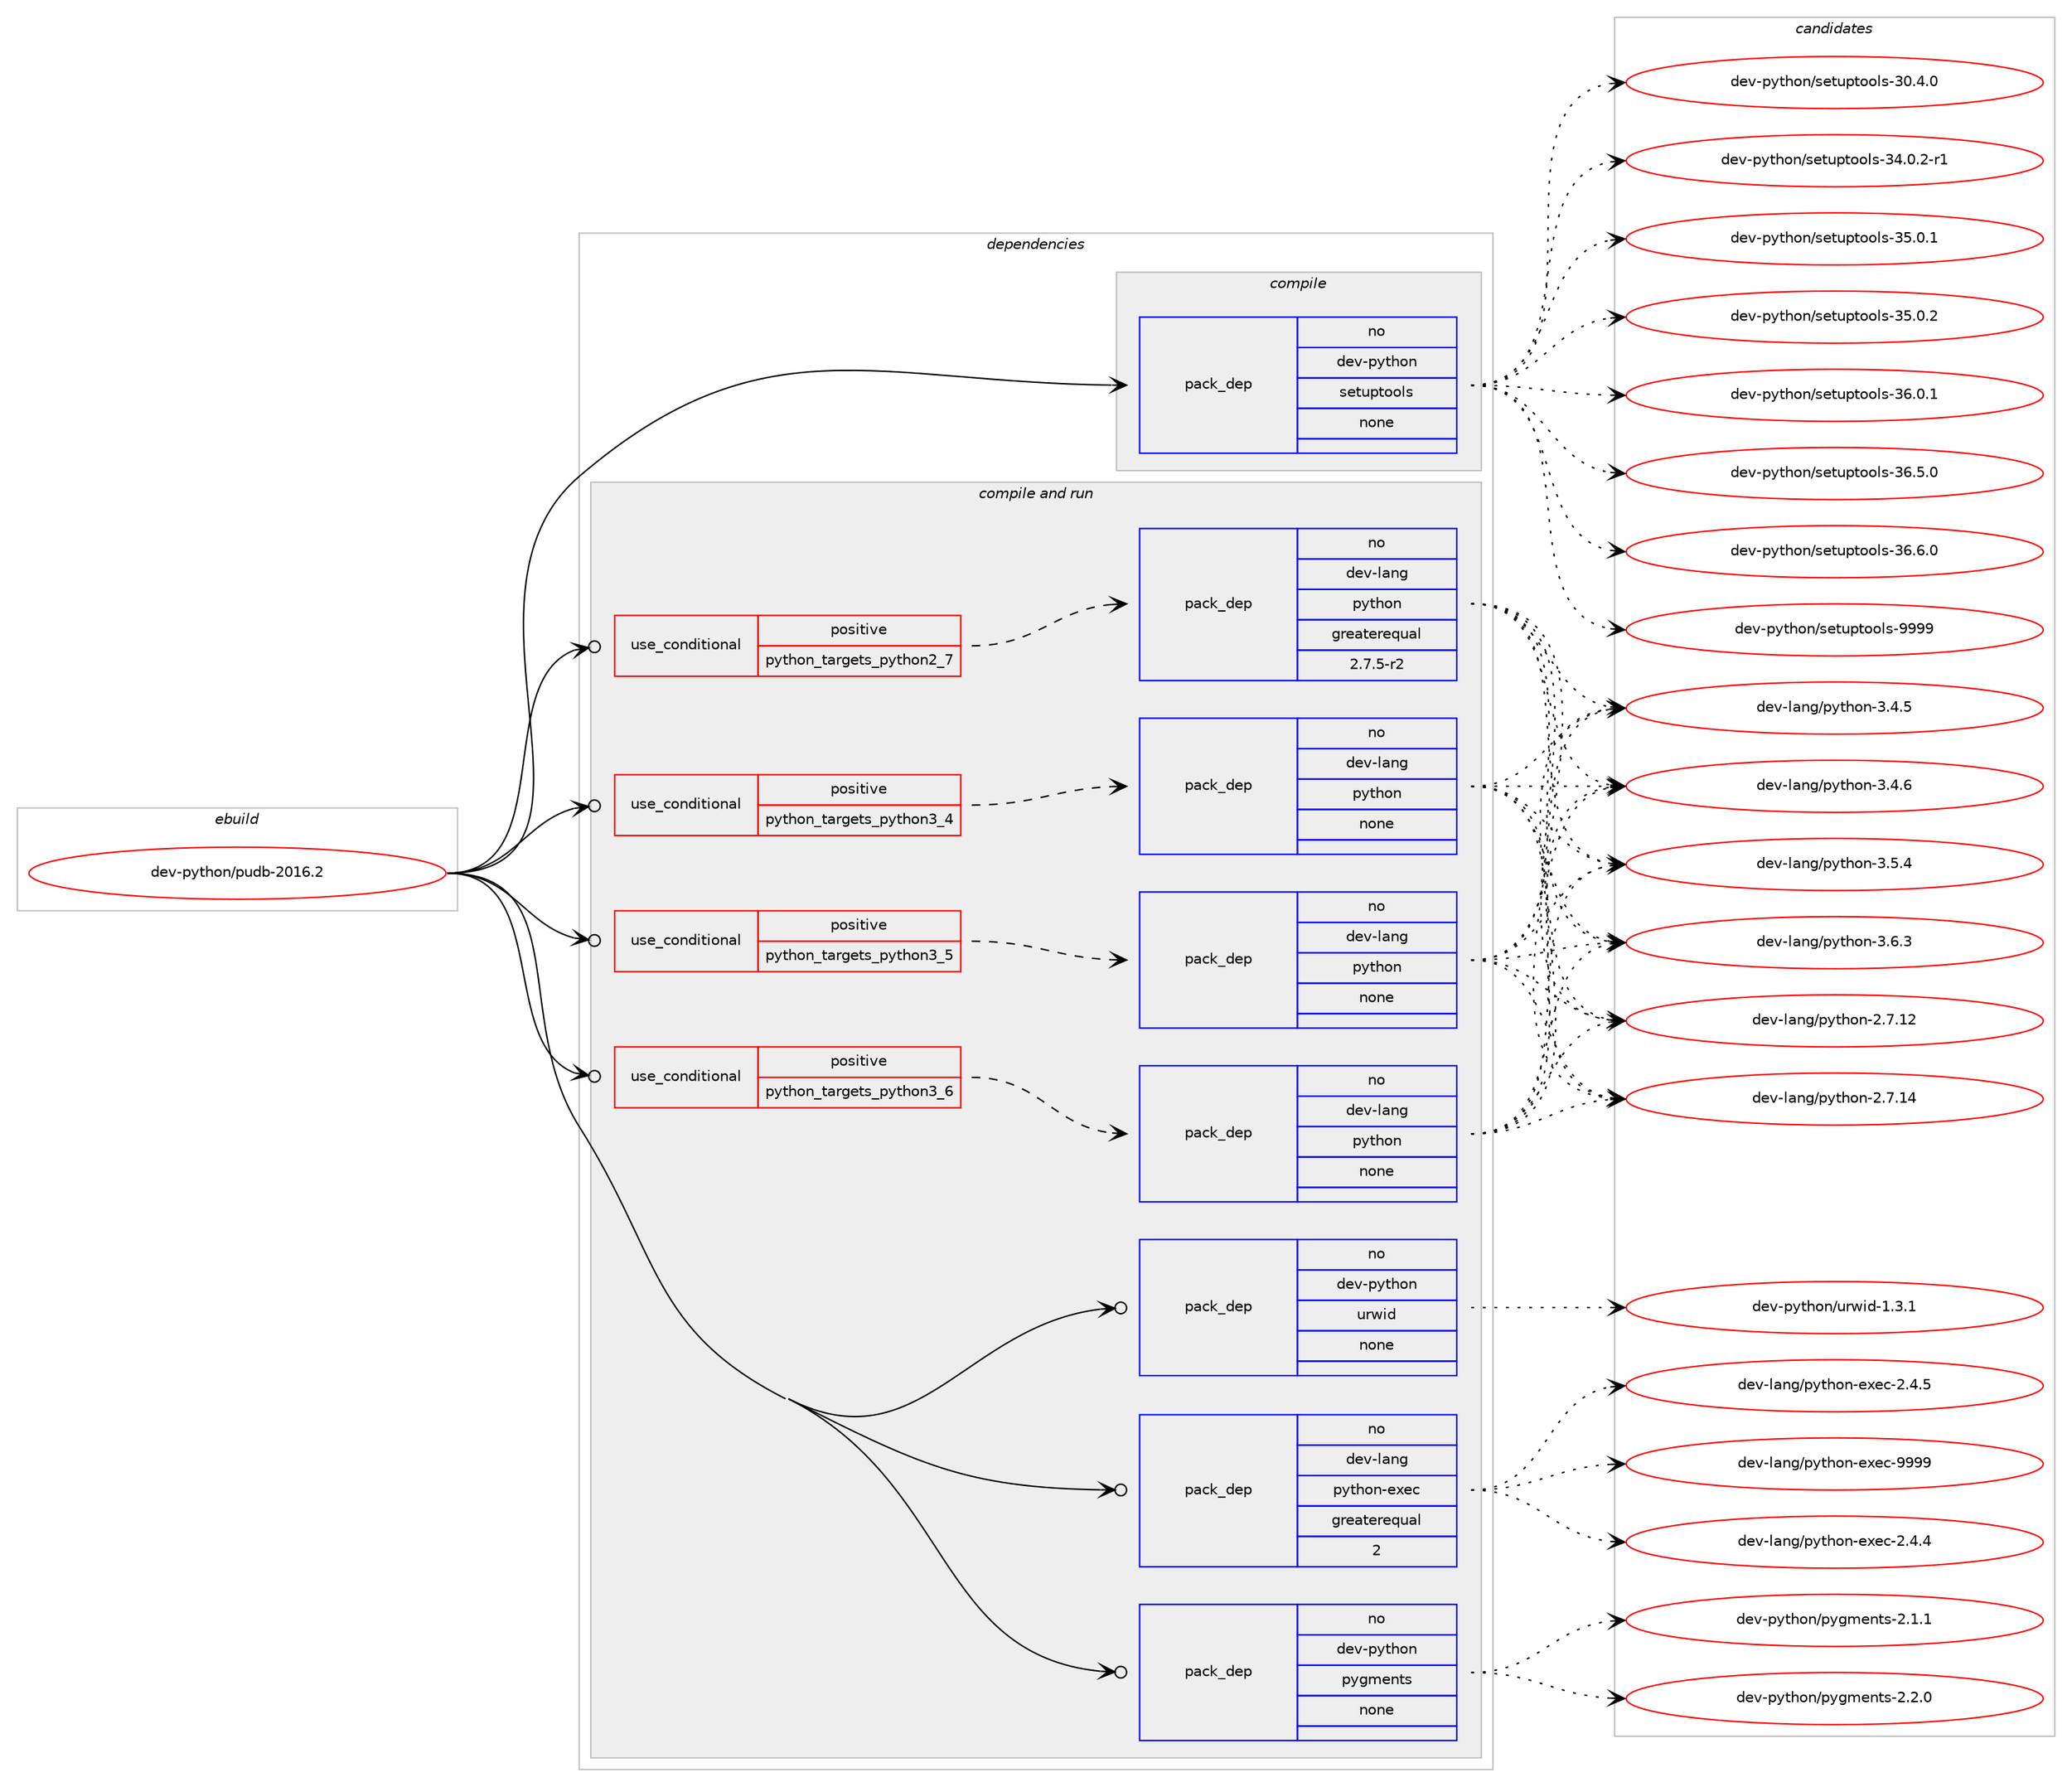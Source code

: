digraph prolog {

# *************
# Graph options
# *************

newrank=true;
concentrate=true;
compound=true;
graph [rankdir=LR,fontname=Helvetica,fontsize=10,ranksep=1.5];#, ranksep=2.5, nodesep=0.2];
edge  [arrowhead=vee];
node  [fontname=Helvetica,fontsize=10];

# **********
# The ebuild
# **********

subgraph cluster_leftcol {
color=gray;
rank=same;
label=<<i>ebuild</i>>;
id [label="dev-python/pudb-2016.2", color=red, width=4, href="../dev-python/pudb-2016.2.svg"];
}

# ****************
# The dependencies
# ****************

subgraph cluster_midcol {
color=gray;
label=<<i>dependencies</i>>;
subgraph cluster_compile {
fillcolor="#eeeeee";
style=filled;
label=<<i>compile</i>>;
subgraph pack132676 {
dependency174281 [label=<<TABLE BORDER="0" CELLBORDER="1" CELLSPACING="0" CELLPADDING="4" WIDTH="220"><TR><TD ROWSPAN="6" CELLPADDING="30">pack_dep</TD></TR><TR><TD WIDTH="110">no</TD></TR><TR><TD>dev-python</TD></TR><TR><TD>setuptools</TD></TR><TR><TD>none</TD></TR><TR><TD></TD></TR></TABLE>>, shape=none, color=blue];
}
id:e -> dependency174281:w [weight=20,style="solid",arrowhead="vee"];
}
subgraph cluster_compileandrun {
fillcolor="#eeeeee";
style=filled;
label=<<i>compile and run</i>>;
subgraph cond37696 {
dependency174282 [label=<<TABLE BORDER="0" CELLBORDER="1" CELLSPACING="0" CELLPADDING="4"><TR><TD ROWSPAN="3" CELLPADDING="10">use_conditional</TD></TR><TR><TD>positive</TD></TR><TR><TD>python_targets_python2_7</TD></TR></TABLE>>, shape=none, color=red];
subgraph pack132677 {
dependency174283 [label=<<TABLE BORDER="0" CELLBORDER="1" CELLSPACING="0" CELLPADDING="4" WIDTH="220"><TR><TD ROWSPAN="6" CELLPADDING="30">pack_dep</TD></TR><TR><TD WIDTH="110">no</TD></TR><TR><TD>dev-lang</TD></TR><TR><TD>python</TD></TR><TR><TD>greaterequal</TD></TR><TR><TD>2.7.5-r2</TD></TR></TABLE>>, shape=none, color=blue];
}
dependency174282:e -> dependency174283:w [weight=20,style="dashed",arrowhead="vee"];
}
id:e -> dependency174282:w [weight=20,style="solid",arrowhead="odotvee"];
subgraph cond37697 {
dependency174284 [label=<<TABLE BORDER="0" CELLBORDER="1" CELLSPACING="0" CELLPADDING="4"><TR><TD ROWSPAN="3" CELLPADDING="10">use_conditional</TD></TR><TR><TD>positive</TD></TR><TR><TD>python_targets_python3_4</TD></TR></TABLE>>, shape=none, color=red];
subgraph pack132678 {
dependency174285 [label=<<TABLE BORDER="0" CELLBORDER="1" CELLSPACING="0" CELLPADDING="4" WIDTH="220"><TR><TD ROWSPAN="6" CELLPADDING="30">pack_dep</TD></TR><TR><TD WIDTH="110">no</TD></TR><TR><TD>dev-lang</TD></TR><TR><TD>python</TD></TR><TR><TD>none</TD></TR><TR><TD></TD></TR></TABLE>>, shape=none, color=blue];
}
dependency174284:e -> dependency174285:w [weight=20,style="dashed",arrowhead="vee"];
}
id:e -> dependency174284:w [weight=20,style="solid",arrowhead="odotvee"];
subgraph cond37698 {
dependency174286 [label=<<TABLE BORDER="0" CELLBORDER="1" CELLSPACING="0" CELLPADDING="4"><TR><TD ROWSPAN="3" CELLPADDING="10">use_conditional</TD></TR><TR><TD>positive</TD></TR><TR><TD>python_targets_python3_5</TD></TR></TABLE>>, shape=none, color=red];
subgraph pack132679 {
dependency174287 [label=<<TABLE BORDER="0" CELLBORDER="1" CELLSPACING="0" CELLPADDING="4" WIDTH="220"><TR><TD ROWSPAN="6" CELLPADDING="30">pack_dep</TD></TR><TR><TD WIDTH="110">no</TD></TR><TR><TD>dev-lang</TD></TR><TR><TD>python</TD></TR><TR><TD>none</TD></TR><TR><TD></TD></TR></TABLE>>, shape=none, color=blue];
}
dependency174286:e -> dependency174287:w [weight=20,style="dashed",arrowhead="vee"];
}
id:e -> dependency174286:w [weight=20,style="solid",arrowhead="odotvee"];
subgraph cond37699 {
dependency174288 [label=<<TABLE BORDER="0" CELLBORDER="1" CELLSPACING="0" CELLPADDING="4"><TR><TD ROWSPAN="3" CELLPADDING="10">use_conditional</TD></TR><TR><TD>positive</TD></TR><TR><TD>python_targets_python3_6</TD></TR></TABLE>>, shape=none, color=red];
subgraph pack132680 {
dependency174289 [label=<<TABLE BORDER="0" CELLBORDER="1" CELLSPACING="0" CELLPADDING="4" WIDTH="220"><TR><TD ROWSPAN="6" CELLPADDING="30">pack_dep</TD></TR><TR><TD WIDTH="110">no</TD></TR><TR><TD>dev-lang</TD></TR><TR><TD>python</TD></TR><TR><TD>none</TD></TR><TR><TD></TD></TR></TABLE>>, shape=none, color=blue];
}
dependency174288:e -> dependency174289:w [weight=20,style="dashed",arrowhead="vee"];
}
id:e -> dependency174288:w [weight=20,style="solid",arrowhead="odotvee"];
subgraph pack132681 {
dependency174290 [label=<<TABLE BORDER="0" CELLBORDER="1" CELLSPACING="0" CELLPADDING="4" WIDTH="220"><TR><TD ROWSPAN="6" CELLPADDING="30">pack_dep</TD></TR><TR><TD WIDTH="110">no</TD></TR><TR><TD>dev-lang</TD></TR><TR><TD>python-exec</TD></TR><TR><TD>greaterequal</TD></TR><TR><TD>2</TD></TR></TABLE>>, shape=none, color=blue];
}
id:e -> dependency174290:w [weight=20,style="solid",arrowhead="odotvee"];
subgraph pack132682 {
dependency174291 [label=<<TABLE BORDER="0" CELLBORDER="1" CELLSPACING="0" CELLPADDING="4" WIDTH="220"><TR><TD ROWSPAN="6" CELLPADDING="30">pack_dep</TD></TR><TR><TD WIDTH="110">no</TD></TR><TR><TD>dev-python</TD></TR><TR><TD>pygments</TD></TR><TR><TD>none</TD></TR><TR><TD></TD></TR></TABLE>>, shape=none, color=blue];
}
id:e -> dependency174291:w [weight=20,style="solid",arrowhead="odotvee"];
subgraph pack132683 {
dependency174292 [label=<<TABLE BORDER="0" CELLBORDER="1" CELLSPACING="0" CELLPADDING="4" WIDTH="220"><TR><TD ROWSPAN="6" CELLPADDING="30">pack_dep</TD></TR><TR><TD WIDTH="110">no</TD></TR><TR><TD>dev-python</TD></TR><TR><TD>urwid</TD></TR><TR><TD>none</TD></TR><TR><TD></TD></TR></TABLE>>, shape=none, color=blue];
}
id:e -> dependency174292:w [weight=20,style="solid",arrowhead="odotvee"];
}
subgraph cluster_run {
fillcolor="#eeeeee";
style=filled;
label=<<i>run</i>>;
}
}

# **************
# The candidates
# **************

subgraph cluster_choices {
rank=same;
color=gray;
label=<<i>candidates</i>>;

subgraph choice132676 {
color=black;
nodesep=1;
choice100101118451121211161041111104711510111611711211611111110811545514846524648 [label="dev-python/setuptools-30.4.0", color=red, width=4,href="../dev-python/setuptools-30.4.0.svg"];
choice1001011184511212111610411111047115101116117112116111111108115455152464846504511449 [label="dev-python/setuptools-34.0.2-r1", color=red, width=4,href="../dev-python/setuptools-34.0.2-r1.svg"];
choice100101118451121211161041111104711510111611711211611111110811545515346484649 [label="dev-python/setuptools-35.0.1", color=red, width=4,href="../dev-python/setuptools-35.0.1.svg"];
choice100101118451121211161041111104711510111611711211611111110811545515346484650 [label="dev-python/setuptools-35.0.2", color=red, width=4,href="../dev-python/setuptools-35.0.2.svg"];
choice100101118451121211161041111104711510111611711211611111110811545515446484649 [label="dev-python/setuptools-36.0.1", color=red, width=4,href="../dev-python/setuptools-36.0.1.svg"];
choice100101118451121211161041111104711510111611711211611111110811545515446534648 [label="dev-python/setuptools-36.5.0", color=red, width=4,href="../dev-python/setuptools-36.5.0.svg"];
choice100101118451121211161041111104711510111611711211611111110811545515446544648 [label="dev-python/setuptools-36.6.0", color=red, width=4,href="../dev-python/setuptools-36.6.0.svg"];
choice10010111845112121116104111110471151011161171121161111111081154557575757 [label="dev-python/setuptools-9999", color=red, width=4,href="../dev-python/setuptools-9999.svg"];
dependency174281:e -> choice100101118451121211161041111104711510111611711211611111110811545514846524648:w [style=dotted,weight="100"];
dependency174281:e -> choice1001011184511212111610411111047115101116117112116111111108115455152464846504511449:w [style=dotted,weight="100"];
dependency174281:e -> choice100101118451121211161041111104711510111611711211611111110811545515346484649:w [style=dotted,weight="100"];
dependency174281:e -> choice100101118451121211161041111104711510111611711211611111110811545515346484650:w [style=dotted,weight="100"];
dependency174281:e -> choice100101118451121211161041111104711510111611711211611111110811545515446484649:w [style=dotted,weight="100"];
dependency174281:e -> choice100101118451121211161041111104711510111611711211611111110811545515446534648:w [style=dotted,weight="100"];
dependency174281:e -> choice100101118451121211161041111104711510111611711211611111110811545515446544648:w [style=dotted,weight="100"];
dependency174281:e -> choice10010111845112121116104111110471151011161171121161111111081154557575757:w [style=dotted,weight="100"];
}
subgraph choice132677 {
color=black;
nodesep=1;
choice10010111845108971101034711212111610411111045504655464950 [label="dev-lang/python-2.7.12", color=red, width=4,href="../dev-lang/python-2.7.12.svg"];
choice10010111845108971101034711212111610411111045504655464952 [label="dev-lang/python-2.7.14", color=red, width=4,href="../dev-lang/python-2.7.14.svg"];
choice100101118451089711010347112121116104111110455146524653 [label="dev-lang/python-3.4.5", color=red, width=4,href="../dev-lang/python-3.4.5.svg"];
choice100101118451089711010347112121116104111110455146524654 [label="dev-lang/python-3.4.6", color=red, width=4,href="../dev-lang/python-3.4.6.svg"];
choice100101118451089711010347112121116104111110455146534652 [label="dev-lang/python-3.5.4", color=red, width=4,href="../dev-lang/python-3.5.4.svg"];
choice100101118451089711010347112121116104111110455146544651 [label="dev-lang/python-3.6.3", color=red, width=4,href="../dev-lang/python-3.6.3.svg"];
dependency174283:e -> choice10010111845108971101034711212111610411111045504655464950:w [style=dotted,weight="100"];
dependency174283:e -> choice10010111845108971101034711212111610411111045504655464952:w [style=dotted,weight="100"];
dependency174283:e -> choice100101118451089711010347112121116104111110455146524653:w [style=dotted,weight="100"];
dependency174283:e -> choice100101118451089711010347112121116104111110455146524654:w [style=dotted,weight="100"];
dependency174283:e -> choice100101118451089711010347112121116104111110455146534652:w [style=dotted,weight="100"];
dependency174283:e -> choice100101118451089711010347112121116104111110455146544651:w [style=dotted,weight="100"];
}
subgraph choice132678 {
color=black;
nodesep=1;
choice10010111845108971101034711212111610411111045504655464950 [label="dev-lang/python-2.7.12", color=red, width=4,href="../dev-lang/python-2.7.12.svg"];
choice10010111845108971101034711212111610411111045504655464952 [label="dev-lang/python-2.7.14", color=red, width=4,href="../dev-lang/python-2.7.14.svg"];
choice100101118451089711010347112121116104111110455146524653 [label="dev-lang/python-3.4.5", color=red, width=4,href="../dev-lang/python-3.4.5.svg"];
choice100101118451089711010347112121116104111110455146524654 [label="dev-lang/python-3.4.6", color=red, width=4,href="../dev-lang/python-3.4.6.svg"];
choice100101118451089711010347112121116104111110455146534652 [label="dev-lang/python-3.5.4", color=red, width=4,href="../dev-lang/python-3.5.4.svg"];
choice100101118451089711010347112121116104111110455146544651 [label="dev-lang/python-3.6.3", color=red, width=4,href="../dev-lang/python-3.6.3.svg"];
dependency174285:e -> choice10010111845108971101034711212111610411111045504655464950:w [style=dotted,weight="100"];
dependency174285:e -> choice10010111845108971101034711212111610411111045504655464952:w [style=dotted,weight="100"];
dependency174285:e -> choice100101118451089711010347112121116104111110455146524653:w [style=dotted,weight="100"];
dependency174285:e -> choice100101118451089711010347112121116104111110455146524654:w [style=dotted,weight="100"];
dependency174285:e -> choice100101118451089711010347112121116104111110455146534652:w [style=dotted,weight="100"];
dependency174285:e -> choice100101118451089711010347112121116104111110455146544651:w [style=dotted,weight="100"];
}
subgraph choice132679 {
color=black;
nodesep=1;
choice10010111845108971101034711212111610411111045504655464950 [label="dev-lang/python-2.7.12", color=red, width=4,href="../dev-lang/python-2.7.12.svg"];
choice10010111845108971101034711212111610411111045504655464952 [label="dev-lang/python-2.7.14", color=red, width=4,href="../dev-lang/python-2.7.14.svg"];
choice100101118451089711010347112121116104111110455146524653 [label="dev-lang/python-3.4.5", color=red, width=4,href="../dev-lang/python-3.4.5.svg"];
choice100101118451089711010347112121116104111110455146524654 [label="dev-lang/python-3.4.6", color=red, width=4,href="../dev-lang/python-3.4.6.svg"];
choice100101118451089711010347112121116104111110455146534652 [label="dev-lang/python-3.5.4", color=red, width=4,href="../dev-lang/python-3.5.4.svg"];
choice100101118451089711010347112121116104111110455146544651 [label="dev-lang/python-3.6.3", color=red, width=4,href="../dev-lang/python-3.6.3.svg"];
dependency174287:e -> choice10010111845108971101034711212111610411111045504655464950:w [style=dotted,weight="100"];
dependency174287:e -> choice10010111845108971101034711212111610411111045504655464952:w [style=dotted,weight="100"];
dependency174287:e -> choice100101118451089711010347112121116104111110455146524653:w [style=dotted,weight="100"];
dependency174287:e -> choice100101118451089711010347112121116104111110455146524654:w [style=dotted,weight="100"];
dependency174287:e -> choice100101118451089711010347112121116104111110455146534652:w [style=dotted,weight="100"];
dependency174287:e -> choice100101118451089711010347112121116104111110455146544651:w [style=dotted,weight="100"];
}
subgraph choice132680 {
color=black;
nodesep=1;
choice10010111845108971101034711212111610411111045504655464950 [label="dev-lang/python-2.7.12", color=red, width=4,href="../dev-lang/python-2.7.12.svg"];
choice10010111845108971101034711212111610411111045504655464952 [label="dev-lang/python-2.7.14", color=red, width=4,href="../dev-lang/python-2.7.14.svg"];
choice100101118451089711010347112121116104111110455146524653 [label="dev-lang/python-3.4.5", color=red, width=4,href="../dev-lang/python-3.4.5.svg"];
choice100101118451089711010347112121116104111110455146524654 [label="dev-lang/python-3.4.6", color=red, width=4,href="../dev-lang/python-3.4.6.svg"];
choice100101118451089711010347112121116104111110455146534652 [label="dev-lang/python-3.5.4", color=red, width=4,href="../dev-lang/python-3.5.4.svg"];
choice100101118451089711010347112121116104111110455146544651 [label="dev-lang/python-3.6.3", color=red, width=4,href="../dev-lang/python-3.6.3.svg"];
dependency174289:e -> choice10010111845108971101034711212111610411111045504655464950:w [style=dotted,weight="100"];
dependency174289:e -> choice10010111845108971101034711212111610411111045504655464952:w [style=dotted,weight="100"];
dependency174289:e -> choice100101118451089711010347112121116104111110455146524653:w [style=dotted,weight="100"];
dependency174289:e -> choice100101118451089711010347112121116104111110455146524654:w [style=dotted,weight="100"];
dependency174289:e -> choice100101118451089711010347112121116104111110455146534652:w [style=dotted,weight="100"];
dependency174289:e -> choice100101118451089711010347112121116104111110455146544651:w [style=dotted,weight="100"];
}
subgraph choice132681 {
color=black;
nodesep=1;
choice1001011184510897110103471121211161041111104510112010199455046524652 [label="dev-lang/python-exec-2.4.4", color=red, width=4,href="../dev-lang/python-exec-2.4.4.svg"];
choice1001011184510897110103471121211161041111104510112010199455046524653 [label="dev-lang/python-exec-2.4.5", color=red, width=4,href="../dev-lang/python-exec-2.4.5.svg"];
choice10010111845108971101034711212111610411111045101120101994557575757 [label="dev-lang/python-exec-9999", color=red, width=4,href="../dev-lang/python-exec-9999.svg"];
dependency174290:e -> choice1001011184510897110103471121211161041111104510112010199455046524652:w [style=dotted,weight="100"];
dependency174290:e -> choice1001011184510897110103471121211161041111104510112010199455046524653:w [style=dotted,weight="100"];
dependency174290:e -> choice10010111845108971101034711212111610411111045101120101994557575757:w [style=dotted,weight="100"];
}
subgraph choice132682 {
color=black;
nodesep=1;
choice1001011184511212111610411111047112121103109101110116115455046494649 [label="dev-python/pygments-2.1.1", color=red, width=4,href="../dev-python/pygments-2.1.1.svg"];
choice1001011184511212111610411111047112121103109101110116115455046504648 [label="dev-python/pygments-2.2.0", color=red, width=4,href="../dev-python/pygments-2.2.0.svg"];
dependency174291:e -> choice1001011184511212111610411111047112121103109101110116115455046494649:w [style=dotted,weight="100"];
dependency174291:e -> choice1001011184511212111610411111047112121103109101110116115455046504648:w [style=dotted,weight="100"];
}
subgraph choice132683 {
color=black;
nodesep=1;
choice1001011184511212111610411111047117114119105100454946514649 [label="dev-python/urwid-1.3.1", color=red, width=4,href="../dev-python/urwid-1.3.1.svg"];
dependency174292:e -> choice1001011184511212111610411111047117114119105100454946514649:w [style=dotted,weight="100"];
}
}

}
